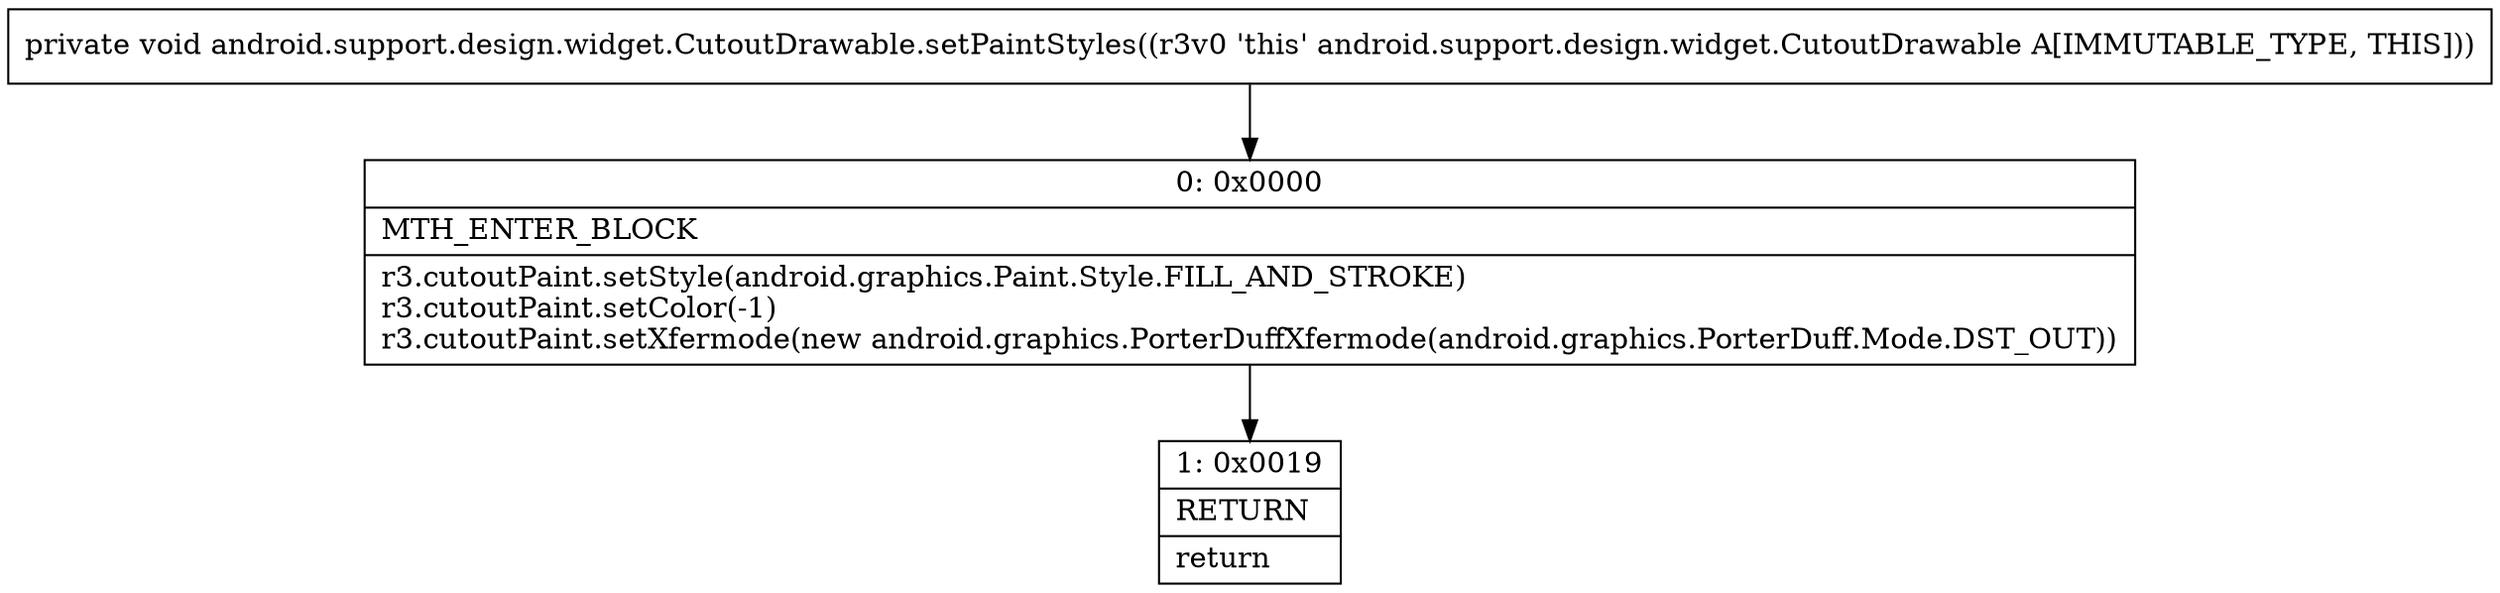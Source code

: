 digraph "CFG forandroid.support.design.widget.CutoutDrawable.setPaintStyles()V" {
Node_0 [shape=record,label="{0\:\ 0x0000|MTH_ENTER_BLOCK\l|r3.cutoutPaint.setStyle(android.graphics.Paint.Style.FILL_AND_STROKE)\lr3.cutoutPaint.setColor(\-1)\lr3.cutoutPaint.setXfermode(new android.graphics.PorterDuffXfermode(android.graphics.PorterDuff.Mode.DST_OUT))\l}"];
Node_1 [shape=record,label="{1\:\ 0x0019|RETURN\l|return\l}"];
MethodNode[shape=record,label="{private void android.support.design.widget.CutoutDrawable.setPaintStyles((r3v0 'this' android.support.design.widget.CutoutDrawable A[IMMUTABLE_TYPE, THIS])) }"];
MethodNode -> Node_0;
Node_0 -> Node_1;
}

